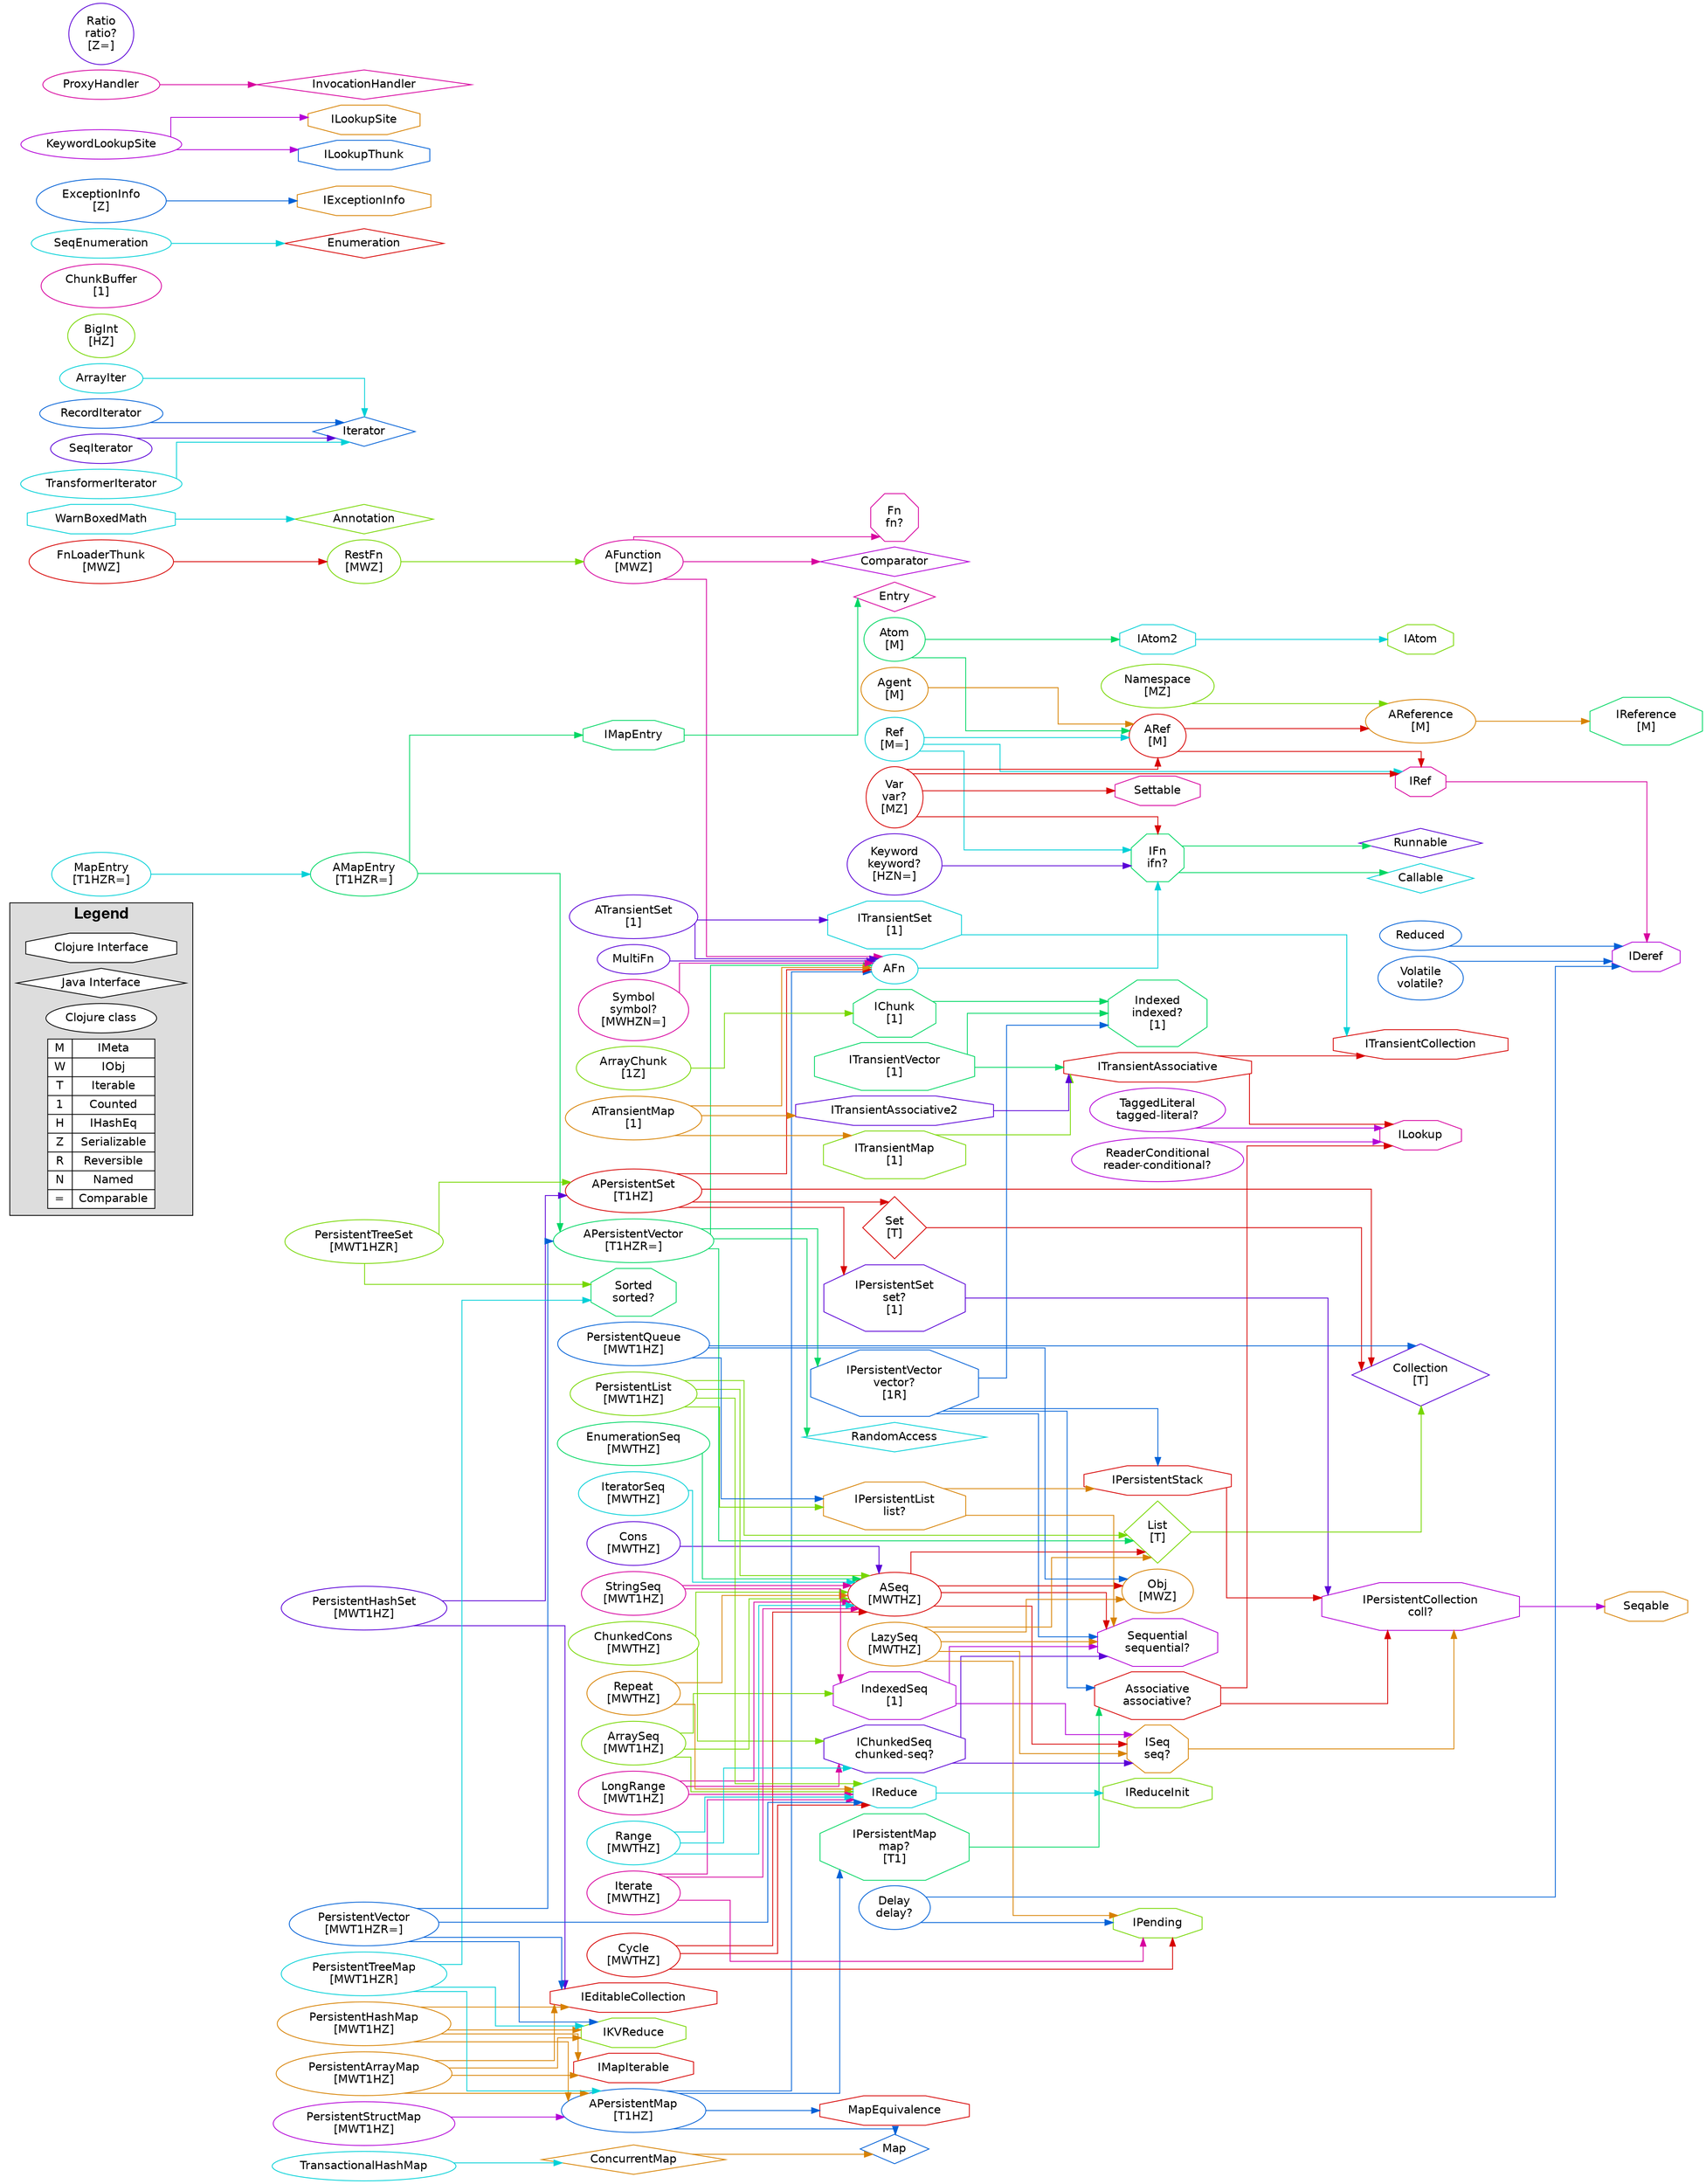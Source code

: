 digraph {
  rankdir=LR;
  dpi=55;
  nodesep=0.10;
  ranksep=1.2;
  mclimit=2500.0;
  node[ fontname=Helvetica shape=box ];
  splines=ortho;

  subgraph cluster_legend {
    label="Legend"
    fontname="Helvetica Bold"
    fontsize=19
    bgcolor="#dddddd"
    "Clojure Interface" [ shape=octagon fillcolor="#ffffff" style=filled ];
    "Java Interface" [ shape=diamond fillcolor="#ffffff" style=filled ];
    "Clojure class" [ shape=oval fillcolor="#ffffff" style=filled ];
    
    badges [
      shape=record
      style=filled
      fillcolor="#ffffff"
      label="{{M|W|T|1|H|Z|R|N|=}|{IMeta|IObj|Iterable|Counted|IHashEq|Serializable|Reversible|Named|Comparable}}"
    ]
  }
  "class clojure.lang.AFn" [ label="AFn" color="#00d0d7" shape="oval"];
  "class clojure.lang.AFn" -> "interface clojure.lang.IFn" [ color="#00d0d7" ];
  "class clojure.lang.AFunction" [ label="AFunction\n[MWZ]" color="#d7009e" shape="oval"];
  "class clojure.lang.AFunction" -> "class clojure.lang.AFn" [ color="#d7009e" ];
  "class clojure.lang.AFunction" -> "interface java.util.Comparator" [ color="#d7009e" ];
  "class clojure.lang.AFunction" -> "interface clojure.lang.Fn" [ color="#d7009e" ];
  "class clojure.lang.AMapEntry" [ label="AMapEntry\n[T1HZR=]" color="#00d764" shape="oval"];
  "class clojure.lang.AMapEntry" -> "class clojure.lang.APersistentVector" [ color="#00d764" ];
  "class clojure.lang.AMapEntry" -> "interface clojure.lang.IMapEntry" [ color="#00d764" ];
  "class clojure.lang.APersistentMap" [ label="APersistentMap\n[T1HZ]" color="#0061d7" shape="oval"];
  "class clojure.lang.APersistentMap" -> "class clojure.lang.AFn" [ color="#0061d7" ];
  "class clojure.lang.APersistentMap" -> "interface clojure.lang.IPersistentMap" [ color="#0061d7" ];
  "class clojure.lang.APersistentMap" -> "interface java.util.Map" [ color="#0061d7" ];
  "class clojure.lang.APersistentMap" -> "interface clojure.lang.MapEquivalence" [ color="#0061d7" ];
  "class clojure.lang.APersistentSet" [ label="APersistentSet\n[T1HZ]" color="#d70000" shape="oval"];
  "class clojure.lang.APersistentSet" -> "class clojure.lang.AFn" [ color="#d70000" ];
  "class clojure.lang.APersistentSet" -> "interface clojure.lang.IPersistentSet" [ color="#d70000" ];
  "class clojure.lang.APersistentSet" -> "interface java.util.Collection" [ color="#d70000" ];
  "class clojure.lang.APersistentSet" -> "interface java.util.Set" [ color="#d70000" ];
  "class clojure.lang.APersistentVector" [ label="APersistentVector\n[T1HZR=]" color="#00d764" shape="oval"];
  "class clojure.lang.APersistentVector" -> "class clojure.lang.AFn" [ color="#00d764" ];
  "class clojure.lang.APersistentVector" -> "interface clojure.lang.IPersistentVector" [ color="#00d764" ];
  "class clojure.lang.APersistentVector" -> "interface java.util.List" [ color="#00d764" ];
  "class clojure.lang.APersistentVector" -> "interface java.util.RandomAccess" [ color="#00d764" ];
  "class clojure.lang.ARef" [ label="ARef\n[M]" color="#d70000" shape="oval"];
  "class clojure.lang.ARef" -> "class clojure.lang.AReference" [ color="#d70000" ];
  "class clojure.lang.ARef" -> "interface clojure.lang.IRef" [ color="#d70000" ];
  "class clojure.lang.AReference" [ label="AReference\n[M]" color="#d78100" shape="oval"];
  "class clojure.lang.AReference" -> "interface clojure.lang.IReference" [ color="#d78100" ];
  "class clojure.lang.ASeq" [ label="ASeq\n[MWTHZ]" color="#d70000" shape="oval"];
  "class clojure.lang.ASeq" -> "class clojure.lang.Obj" [ color="#d70000" ];
  "class clojure.lang.ASeq" -> "interface clojure.lang.ISeq" [ color="#d70000" ];
  "class clojure.lang.ASeq" -> "interface clojure.lang.Sequential" [ color="#d70000" ];
  "class clojure.lang.ASeq" -> "interface java.util.List" [ color="#d70000" ];
  "class clojure.lang.ATransientMap" [ label="ATransientMap\n[1]" color="#d78100" shape="oval"];
  "class clojure.lang.ATransientMap" -> "class clojure.lang.AFn" [ color="#d78100" ];
  "class clojure.lang.ATransientMap" -> "interface clojure.lang.ITransientMap" [ color="#d78100" ];
  "class clojure.lang.ATransientMap" -> "interface clojure.lang.ITransientAssociative2" [ color="#d78100" ];
  "class clojure.lang.ATransientSet" [ label="ATransientSet\n[1]" color="#5a00d7" shape="oval"];
  "class clojure.lang.ATransientSet" -> "class clojure.lang.AFn" [ color="#5a00d7" ];
  "class clojure.lang.ATransientSet" -> "interface clojure.lang.ITransientSet" [ color="#5a00d7" ];
  "class clojure.lang.Agent" [ label="Agent\n[M]" color="#d78100" shape="oval"];
  "class clojure.lang.Agent" -> "class clojure.lang.ARef" [ color="#d78100" ];
  "interface java.lang.annotation.Annotation" [ label="Annotation" color="#76d700" shape="diamond"];
  "class clojure.lang.ArrayChunk" [ label="ArrayChunk\n[1Z]" color="#76d700" shape="oval"];
  "class clojure.lang.ArrayChunk" -> "interface clojure.lang.IChunk" [ color="#76d700" ];
  "class clojure.lang.ArrayIter" [ label="ArrayIter" color="#00d0d7" shape="oval"];
  "class clojure.lang.ArrayIter" -> "interface java.util.Iterator" [ color="#00d0d7" ];
  "class clojure.lang.ArraySeq" [ label="ArraySeq\n[MWT1HZ]" color="#76d700" shape="oval"];
  "class clojure.lang.ArraySeq" -> "class clojure.lang.ASeq" [ color="#76d700" ];
  "class clojure.lang.ArraySeq" -> "interface clojure.lang.IndexedSeq" [ color="#76d700" ];
  "class clojure.lang.ArraySeq" -> "interface clojure.lang.IReduce" [ color="#76d700" ];
  "interface clojure.lang.Associative" [ label="Associative\nassociative?" color="#d70000" shape="octagon"];
  "interface clojure.lang.Associative" -> "interface clojure.lang.IPersistentCollection" [ color="#d70000" ];
  "interface clojure.lang.Associative" -> "interface clojure.lang.ILookup" [ color="#d70000" ];
  "class clojure.lang.Atom" [ label="Atom\n[M]" color="#00d764" shape="oval"];
  "class clojure.lang.Atom" -> "class clojure.lang.ARef" [ color="#00d764" ];
  "class clojure.lang.Atom" -> "interface clojure.lang.IAtom2" [ color="#00d764" ];
  "class clojure.lang.BigInt" [ label="BigInt\n[HZ]" color="#76d700" shape="oval"];
  "interface java.util.concurrent.Callable" [ label="Callable" color="#00d0d7" shape="diamond"];
  "class clojure.lang.ChunkBuffer" [ label="ChunkBuffer\n[1]" color="#d7009e" shape="oval"];
  "class clojure.lang.ChunkedCons" [ label="ChunkedCons\n[MWTHZ]" color="#76d700" shape="oval"];
  "class clojure.lang.ChunkedCons" -> "class clojure.lang.ASeq" [ color="#76d700" ];
  "class clojure.lang.ChunkedCons" -> "interface clojure.lang.IChunkedSeq" [ color="#76d700" ];
  "interface java.util.Collection" [ label="Collection\n[T]" color="#5a00d7" shape="diamond"];
  "interface java.util.Comparator" [ label="Comparator" color="#b300d7" shape="diamond"];
  "interface java.util.concurrent.ConcurrentMap" [ label="ConcurrentMap" color="#d78100" shape="diamond"];
  "interface java.util.concurrent.ConcurrentMap" -> "interface java.util.Map" [ color="#d78100" ];
  "class clojure.lang.Cons" [ label="Cons\n[MWTHZ]" color="#5a00d7" shape="oval"];
  "class clojure.lang.Cons" -> "class clojure.lang.ASeq" [ color="#5a00d7" ];
  "class clojure.lang.Cycle" [ label="Cycle\n[MWTHZ]" color="#d70000" shape="oval"];
  "class clojure.lang.Cycle" -> "class clojure.lang.ASeq" [ color="#d70000" ];
  "class clojure.lang.Cycle" -> "interface clojure.lang.IReduce" [ color="#d70000" ];
  "class clojure.lang.Cycle" -> "interface clojure.lang.IPending" [ color="#d70000" ];
  "class clojure.lang.Delay" [ label="Delay\ndelay?" color="#0061d7" shape="oval"];
  "class clojure.lang.Delay" -> "interface clojure.lang.IDeref" [ color="#0061d7" ];
  "class clojure.lang.Delay" -> "interface clojure.lang.IPending" [ color="#0061d7" ];
  "interface java.util.Map$Entry" [ label="Entry" color="#d7009e" shape="diamond"];
  "interface java.util.Enumeration" [ label="Enumeration" color="#d70000" shape="diamond"];
  "class clojure.lang.EnumerationSeq" [ label="EnumerationSeq\n[MWTHZ]" color="#00d764" shape="oval"];
  "class clojure.lang.EnumerationSeq" -> "class clojure.lang.ASeq" [ color="#00d764" ];
  "class clojure.lang.ExceptionInfo" [ label="ExceptionInfo\n[Z]" color="#0061d7" shape="oval"];
  "class clojure.lang.ExceptionInfo" -> "interface clojure.lang.IExceptionInfo" [ color="#0061d7" ];
  "interface clojure.lang.Fn" [ label="Fn\nfn?" color="#d7009e" shape="octagon"];
  "class clojure.lang.FnLoaderThunk" [ label="FnLoaderThunk\n[MWZ]" color="#d70000" shape="oval"];
  "class clojure.lang.FnLoaderThunk" -> "class clojure.lang.RestFn" [ color="#d70000" ];
  "interface clojure.lang.IAtom" [ label="IAtom" color="#76d700" shape="octagon"];
  "interface clojure.lang.IAtom2" [ label="IAtom2" color="#00d0d7" shape="octagon"];
  "interface clojure.lang.IAtom2" -> "interface clojure.lang.IAtom" [ color="#00d0d7" ];
  "interface clojure.lang.IChunk" [ label="IChunk\n[1]" color="#00d764" shape="octagon"];
  "interface clojure.lang.IChunk" -> "interface clojure.lang.Indexed" [ color="#00d764" ];
  "interface clojure.lang.IChunkedSeq" [ label="IChunkedSeq\nchunked-seq?" color="#5a00d7" shape="octagon"];
  "interface clojure.lang.IChunkedSeq" -> "interface clojure.lang.ISeq" [ color="#5a00d7" ];
  "interface clojure.lang.IChunkedSeq" -> "interface clojure.lang.Sequential" [ color="#5a00d7" ];
  "interface clojure.lang.IDeref" [ label="IDeref" color="#b300d7" shape="octagon"];
  "interface clojure.lang.IEditableCollection" [ label="IEditableCollection" color="#d70000" shape="octagon"];
  "interface clojure.lang.IExceptionInfo" [ label="IExceptionInfo" color="#d78100" shape="octagon"];
  "interface clojure.lang.IFn" [ label="IFn\nifn?" color="#00d764" shape="octagon"];
  "interface clojure.lang.IFn" -> "interface java.util.concurrent.Callable" [ color="#00d764" ];
  "interface clojure.lang.IFn" -> "interface java.lang.Runnable" [ color="#00d764" ];
  "interface clojure.lang.IKVReduce" [ label="IKVReduce" color="#76d700" shape="octagon"];
  "interface clojure.lang.ILookup" [ label="ILookup" color="#d7009e" shape="octagon"];
  "interface clojure.lang.ILookupSite" [ label="ILookupSite" color="#d78100" shape="octagon"];
  "interface clojure.lang.ILookupThunk" [ label="ILookupThunk" color="#0061d7" shape="octagon"];
  "interface clojure.lang.IMapEntry" [ label="IMapEntry" color="#00d764" shape="octagon"];
  "interface clojure.lang.IMapEntry" -> "interface java.util.Map$Entry" [ color="#00d764" ];
  "interface clojure.lang.IMapIterable" [ label="IMapIterable" color="#d70000" shape="octagon"];
  "interface clojure.lang.IPending" [ label="IPending" color="#76d700" shape="octagon"];
  "interface clojure.lang.IPersistentCollection" [ label="IPersistentCollection\ncoll?" color="#b300d7" shape="octagon"];
  "interface clojure.lang.IPersistentCollection" -> "interface clojure.lang.Seqable" [ color="#b300d7" ];
  "interface clojure.lang.IPersistentList" [ label="IPersistentList\nlist?" color="#d78100" shape="octagon"];
  "interface clojure.lang.IPersistentList" -> "interface clojure.lang.Sequential" [ color="#d78100" ];
  "interface clojure.lang.IPersistentList" -> "interface clojure.lang.IPersistentStack" [ color="#d78100" ];
  "interface clojure.lang.IPersistentMap" [ label="IPersistentMap\nmap?\n[T1]" color="#00d764" shape="octagon"];
  "interface clojure.lang.IPersistentMap" -> "interface clojure.lang.Associative" [ color="#00d764" ];
  "interface clojure.lang.IPersistentSet" [ label="IPersistentSet\nset?\n[1]" color="#5a00d7" shape="octagon"];
  "interface clojure.lang.IPersistentSet" -> "interface clojure.lang.IPersistentCollection" [ color="#5a00d7" ];
  "interface clojure.lang.IPersistentStack" [ label="IPersistentStack" color="#d70000" shape="octagon"];
  "interface clojure.lang.IPersistentStack" -> "interface clojure.lang.IPersistentCollection" [ color="#d70000" ];
  "interface clojure.lang.IPersistentVector" [ label="IPersistentVector\nvector?\n[1R]" color="#0061d7" shape="octagon"];
  "interface clojure.lang.IPersistentVector" -> "interface clojure.lang.Associative" [ color="#0061d7" ];
  "interface clojure.lang.IPersistentVector" -> "interface clojure.lang.Sequential" [ color="#0061d7" ];
  "interface clojure.lang.IPersistentVector" -> "interface clojure.lang.IPersistentStack" [ color="#0061d7" ];
  "interface clojure.lang.IPersistentVector" -> "interface clojure.lang.Indexed" [ color="#0061d7" ];
  "interface clojure.lang.IReduce" [ label="IReduce" color="#00d0d7" shape="octagon"];
  "interface clojure.lang.IReduce" -> "interface clojure.lang.IReduceInit" [ color="#00d0d7" ];
  "interface clojure.lang.IReduceInit" [ label="IReduceInit" color="#76d700" shape="octagon"];
  "interface clojure.lang.IRef" [ label="IRef" color="#d7009e" shape="octagon"];
  "interface clojure.lang.IRef" -> "interface clojure.lang.IDeref" [ color="#d7009e" ];
  "interface clojure.lang.IReference" [ label="IReference\n[M]" color="#00d764" shape="octagon"];
  "interface clojure.lang.ISeq" [ label="ISeq\nseq?" color="#d78100" shape="octagon"];
  "interface clojure.lang.ISeq" -> "interface clojure.lang.IPersistentCollection" [ color="#d78100" ];
  "interface clojure.lang.ITransientAssociative" [ label="ITransientAssociative" color="#d70000" shape="octagon"];
  "interface clojure.lang.ITransientAssociative" -> "interface clojure.lang.ITransientCollection" [ color="#d70000" ];
  "interface clojure.lang.ITransientAssociative" -> "interface clojure.lang.ILookup" [ color="#d70000" ];
  "interface clojure.lang.ITransientAssociative2" [ label="ITransientAssociative2" color="#5a00d7" shape="octagon"];
  "interface clojure.lang.ITransientAssociative2" -> "interface clojure.lang.ITransientAssociative" [ color="#5a00d7" ];
  "interface clojure.lang.ITransientCollection" [ label="ITransientCollection" color="#d70000" shape="octagon"];
  "interface clojure.lang.ITransientMap" [ label="ITransientMap\n[1]" color="#76d700" shape="octagon"];
  "interface clojure.lang.ITransientMap" -> "interface clojure.lang.ITransientAssociative" [ color="#76d700" ];
  "interface clojure.lang.ITransientSet" [ label="ITransientSet\n[1]" color="#00d0d7" shape="octagon"];
  "interface clojure.lang.ITransientSet" -> "interface clojure.lang.ITransientCollection" [ color="#00d0d7" ];
  "interface clojure.lang.ITransientVector" [ label="ITransientVector\n[1]" color="#00d764" shape="octagon"];
  "interface clojure.lang.ITransientVector" -> "interface clojure.lang.ITransientAssociative" [ color="#00d764" ];
  "interface clojure.lang.ITransientVector" -> "interface clojure.lang.Indexed" [ color="#00d764" ];
  "interface clojure.lang.Indexed" [ label="Indexed\nindexed?\n[1]" color="#00d764" shape="octagon"];
  "interface clojure.lang.IndexedSeq" [ label="IndexedSeq\n[1]" color="#b300d7" shape="octagon"];
  "interface clojure.lang.IndexedSeq" -> "interface clojure.lang.ISeq" [ color="#b300d7" ];
  "interface clojure.lang.IndexedSeq" -> "interface clojure.lang.Sequential" [ color="#b300d7" ];
  "interface java.lang.reflect.InvocationHandler" [ label="InvocationHandler" color="#d7009e" shape="diamond"];
  "class clojure.lang.Iterate" [ label="Iterate\n[MWTHZ]" color="#d7009e" shape="oval"];
  "class clojure.lang.Iterate" -> "class clojure.lang.ASeq" [ color="#d7009e" ];
  "class clojure.lang.Iterate" -> "interface clojure.lang.IReduce" [ color="#d7009e" ];
  "class clojure.lang.Iterate" -> "interface clojure.lang.IPending" [ color="#d7009e" ];
  "interface java.util.Iterator" [ label="Iterator" color="#0061d7" shape="diamond"];
  "class clojure.lang.IteratorSeq" [ label="IteratorSeq\n[MWTHZ]" color="#00d0d7" shape="oval"];
  "class clojure.lang.IteratorSeq" -> "class clojure.lang.ASeq" [ color="#00d0d7" ];
  "class clojure.lang.Keyword" [ label="Keyword\nkeyword?\n[HZN=]" color="#5a00d7" shape="oval"];
  "class clojure.lang.Keyword" -> "interface clojure.lang.IFn" [ color="#5a00d7" ];
  "class clojure.lang.KeywordLookupSite" [ label="KeywordLookupSite" color="#b300d7" shape="oval"];
  "class clojure.lang.KeywordLookupSite" -> "interface clojure.lang.ILookupSite" [ color="#b300d7" ];
  "class clojure.lang.KeywordLookupSite" -> "interface clojure.lang.ILookupThunk" [ color="#b300d7" ];
  "class clojure.lang.LazySeq" [ label="LazySeq\n[MWTHZ]" color="#d78100" shape="oval"];
  "class clojure.lang.LazySeq" -> "class clojure.lang.Obj" [ color="#d78100" ];
  "class clojure.lang.LazySeq" -> "interface clojure.lang.ISeq" [ color="#d78100" ];
  "class clojure.lang.LazySeq" -> "interface clojure.lang.Sequential" [ color="#d78100" ];
  "class clojure.lang.LazySeq" -> "interface java.util.List" [ color="#d78100" ];
  "class clojure.lang.LazySeq" -> "interface clojure.lang.IPending" [ color="#d78100" ];
  "interface java.util.List" [ label="List\n[T]" color="#76d700" shape="diamond"];
  "interface java.util.List" -> "interface java.util.Collection" [ color="#76d700" ];
  "class clojure.lang.LongRange" [ label="LongRange\n[MWT1HZ]" color="#d7009e" shape="oval"];
  "class clojure.lang.LongRange" -> "class clojure.lang.ASeq" [ color="#d7009e" ];
  "class clojure.lang.LongRange" -> "interface clojure.lang.IChunkedSeq" [ color="#d7009e" ];
  "class clojure.lang.LongRange" -> "interface clojure.lang.IReduce" [ color="#d7009e" ];
  "interface java.util.Map" [ label="Map" color="#0061d7" shape="diamond"];
  "class clojure.lang.MapEntry" [ label="MapEntry\n[T1HZR=]" color="#00d0d7" shape="oval"];
  "class clojure.lang.MapEntry" -> "class clojure.lang.AMapEntry" [ color="#00d0d7" ];
  "interface clojure.lang.MapEquivalence" [ label="MapEquivalence" color="#d70000" shape="octagon"];
  "class clojure.lang.MultiFn" [ label="MultiFn" color="#5a00d7" shape="oval"];
  "class clojure.lang.MultiFn" -> "class clojure.lang.AFn" [ color="#5a00d7" ];
  "class clojure.lang.Namespace" [ label="Namespace\n[MZ]" color="#76d700" shape="oval"];
  "class clojure.lang.Namespace" -> "class clojure.lang.AReference" [ color="#76d700" ];
  "class clojure.lang.Obj" [ label="Obj\n[MWZ]" color="#d78100" shape="oval"];
  "class clojure.lang.PersistentArrayMap" [ label="PersistentArrayMap\n[MWT1HZ]" color="#d78100" shape="oval"];
  "class clojure.lang.PersistentArrayMap" -> "class clojure.lang.APersistentMap" [ color="#d78100" ];
  "class clojure.lang.PersistentArrayMap" -> "interface clojure.lang.IEditableCollection" [ color="#d78100" ];
  "class clojure.lang.PersistentArrayMap" -> "interface clojure.lang.IMapIterable" [ color="#d78100" ];
  "class clojure.lang.PersistentArrayMap" -> "interface clojure.lang.IKVReduce" [ color="#d78100" ];
  "class clojure.lang.PersistentHashMap" [ label="PersistentHashMap\n[MWT1HZ]" color="#d78100" shape="oval"];
  "class clojure.lang.PersistentHashMap" -> "class clojure.lang.APersistentMap" [ color="#d78100" ];
  "class clojure.lang.PersistentHashMap" -> "interface clojure.lang.IEditableCollection" [ color="#d78100" ];
  "class clojure.lang.PersistentHashMap" -> "interface clojure.lang.IMapIterable" [ color="#d78100" ];
  "class clojure.lang.PersistentHashMap" -> "interface clojure.lang.IKVReduce" [ color="#d78100" ];
  "class clojure.lang.PersistentHashSet" [ label="PersistentHashSet\n[MWT1HZ]" color="#5a00d7" shape="oval"];
  "class clojure.lang.PersistentHashSet" -> "class clojure.lang.APersistentSet" [ color="#5a00d7" ];
  "class clojure.lang.PersistentHashSet" -> "interface clojure.lang.IEditableCollection" [ color="#5a00d7" ];
  "class clojure.lang.PersistentList" [ label="PersistentList\n[MWT1HZ]" color="#76d700" shape="oval"];
  "class clojure.lang.PersistentList" -> "class clojure.lang.ASeq" [ color="#76d700" ];
  "class clojure.lang.PersistentList" -> "interface clojure.lang.IPersistentList" [ color="#76d700" ];
  "class clojure.lang.PersistentList" -> "interface clojure.lang.IReduce" [ color="#76d700" ];
  "class clojure.lang.PersistentList" -> "interface java.util.List" [ color="#76d700" ];
  "class clojure.lang.PersistentQueue" [ label="PersistentQueue\n[MWT1HZ]" color="#0061d7" shape="oval"];
  "class clojure.lang.PersistentQueue" -> "class clojure.lang.Obj" [ color="#0061d7" ];
  "class clojure.lang.PersistentQueue" -> "interface clojure.lang.IPersistentList" [ color="#0061d7" ];
  "class clojure.lang.PersistentQueue" -> "interface java.util.Collection" [ color="#0061d7" ];
  "class clojure.lang.PersistentStructMap" [ label="PersistentStructMap\n[MWT1HZ]" color="#b300d7" shape="oval"];
  "class clojure.lang.PersistentStructMap" -> "class clojure.lang.APersistentMap" [ color="#b300d7" ];
  "class clojure.lang.PersistentTreeMap" [ label="PersistentTreeMap\n[MWT1HZR]" color="#00d0d7" shape="oval"];
  "class clojure.lang.PersistentTreeMap" -> "class clojure.lang.APersistentMap" [ color="#00d0d7" ];
  "class clojure.lang.PersistentTreeMap" -> "interface clojure.lang.Sorted" [ color="#00d0d7" ];
  "class clojure.lang.PersistentTreeMap" -> "interface clojure.lang.IKVReduce" [ color="#00d0d7" ];
  "class clojure.lang.PersistentTreeSet" [ label="PersistentTreeSet\n[MWT1HZR]" color="#76d700" shape="oval"];
  "class clojure.lang.PersistentTreeSet" -> "class clojure.lang.APersistentSet" [ color="#76d700" ];
  "class clojure.lang.PersistentTreeSet" -> "interface clojure.lang.Sorted" [ color="#76d700" ];
  "class clojure.lang.PersistentVector" [ label="PersistentVector\n[MWT1HZR=]" color="#0061d7" shape="oval"];
  "class clojure.lang.PersistentVector" -> "class clojure.lang.APersistentVector" [ color="#0061d7" ];
  "class clojure.lang.PersistentVector" -> "interface clojure.lang.IEditableCollection" [ color="#0061d7" ];
  "class clojure.lang.PersistentVector" -> "interface clojure.lang.IReduce" [ color="#0061d7" ];
  "class clojure.lang.PersistentVector" -> "interface clojure.lang.IKVReduce" [ color="#0061d7" ];
  "class clojure.lang.ProxyHandler" [ label="ProxyHandler" color="#d7009e" shape="oval"];
  "class clojure.lang.ProxyHandler" -> "interface java.lang.reflect.InvocationHandler" [ color="#d7009e" ];
  "interface java.util.RandomAccess" [ label="RandomAccess" color="#00d0d7" shape="diamond"];
  "class clojure.lang.Range" [ label="Range\n[MWTHZ]" color="#00d0d7" shape="oval"];
  "class clojure.lang.Range" -> "class clojure.lang.ASeq" [ color="#00d0d7" ];
  "class clojure.lang.Range" -> "interface clojure.lang.IChunkedSeq" [ color="#00d0d7" ];
  "class clojure.lang.Range" -> "interface clojure.lang.IReduce" [ color="#00d0d7" ];
  "class clojure.lang.Ratio" [ label="Ratio\nratio?\n[Z=]" color="#5a00d7" shape="oval"];
  "class clojure.lang.ReaderConditional" [ label="ReaderConditional\nreader-conditional?" color="#b300d7" shape="oval"];
  "class clojure.lang.ReaderConditional" -> "interface clojure.lang.ILookup" [ color="#b300d7" ];
  "class clojure.lang.RecordIterator" [ label="RecordIterator" color="#0061d7" shape="oval"];
  "class clojure.lang.RecordIterator" -> "interface java.util.Iterator" [ color="#0061d7" ];
  "class clojure.lang.Reduced" [ label="Reduced" color="#0061d7" shape="oval"];
  "class clojure.lang.Reduced" -> "interface clojure.lang.IDeref" [ color="#0061d7" ];
  "class clojure.lang.Ref" [ label="Ref\n[M=]" color="#00d0d7" shape="oval"];
  "class clojure.lang.Ref" -> "class clojure.lang.ARef" [ color="#00d0d7" ];
  "class clojure.lang.Ref" -> "interface clojure.lang.IFn" [ color="#00d0d7" ];
  "class clojure.lang.Ref" -> "interface clojure.lang.IRef" [ color="#00d0d7" ];
  "class clojure.lang.Repeat" [ label="Repeat\n[MWTHZ]" color="#d78100" shape="oval"];
  "class clojure.lang.Repeat" -> "class clojure.lang.ASeq" [ color="#d78100" ];
  "class clojure.lang.Repeat" -> "interface clojure.lang.IReduce" [ color="#d78100" ];
  "class clojure.lang.RestFn" [ label="RestFn\n[MWZ]" color="#76d700" shape="oval"];
  "class clojure.lang.RestFn" -> "class clojure.lang.AFunction" [ color="#76d700" ];
  "interface java.lang.Runnable" [ label="Runnable" color="#5a00d7" shape="diamond"];
  "class clojure.lang.SeqEnumeration" [ label="SeqEnumeration" color="#00d0d7" shape="oval"];
  "class clojure.lang.SeqEnumeration" -> "interface java.util.Enumeration" [ color="#00d0d7" ];
  "class clojure.lang.SeqIterator" [ label="SeqIterator" color="#5a00d7" shape="oval"];
  "class clojure.lang.SeqIterator" -> "interface java.util.Iterator" [ color="#5a00d7" ];
  "interface clojure.lang.Seqable" [ label="Seqable" color="#d78100" shape="octagon"];
  "interface clojure.lang.Sequential" [ label="Sequential\nsequential?" color="#b300d7" shape="octagon"];
  "interface java.util.Set" [ label="Set\n[T]" color="#d70000" shape="diamond"];
  "interface java.util.Set" -> "interface java.util.Collection" [ color="#d70000" ];
  "interface clojure.lang.Settable" [ label="Settable" color="#d7009e" shape="octagon"];
  "interface clojure.lang.Sorted" [ label="Sorted\nsorted?" color="#00d764" shape="octagon"];
  "class clojure.lang.StringSeq" [ label="StringSeq\n[MWT1HZ]" color="#d7009e" shape="oval"];
  "class clojure.lang.StringSeq" -> "class clojure.lang.ASeq" [ color="#d7009e" ];
  "class clojure.lang.StringSeq" -> "interface clojure.lang.IndexedSeq" [ color="#d7009e" ];
  "class clojure.lang.Symbol" [ label="Symbol\nsymbol?\n[MWHZN=]" color="#d7009e" shape="oval"];
  "class clojure.lang.Symbol" -> "class clojure.lang.AFn" [ color="#d7009e" ];
  "class clojure.lang.TaggedLiteral" [ label="TaggedLiteral\ntagged-literal?" color="#b300d7" shape="oval"];
  "class clojure.lang.TaggedLiteral" -> "interface clojure.lang.ILookup" [ color="#b300d7" ];
  "class clojure.lang.TransactionalHashMap" [ label="TransactionalHashMap" color="#00d0d7" shape="oval"];
  "class clojure.lang.TransactionalHashMap" -> "interface java.util.concurrent.ConcurrentMap" [ color="#00d0d7" ];
  "class clojure.lang.TransformerIterator" [ label="TransformerIterator" color="#00d0d7" shape="oval"];
  "class clojure.lang.TransformerIterator" -> "interface java.util.Iterator" [ color="#00d0d7" ];
  "class clojure.lang.Var" [ label="Var\nvar?\n[MZ]" color="#d70000" shape="oval"];
  "class clojure.lang.Var" -> "class clojure.lang.ARef" [ color="#d70000" ];
  "class clojure.lang.Var" -> "interface clojure.lang.IFn" [ color="#d70000" ];
  "class clojure.lang.Var" -> "interface clojure.lang.IRef" [ color="#d70000" ];
  "class clojure.lang.Var" -> "interface clojure.lang.Settable" [ color="#d70000" ];
  "class clojure.lang.Volatile" [ label="Volatile\nvolatile?" color="#0061d7" shape="oval"];
  "class clojure.lang.Volatile" -> "interface clojure.lang.IDeref" [ color="#0061d7" ];
  "interface clojure.lang.WarnBoxedMath" [ label="WarnBoxedMath" color="#00d0d7" shape="octagon"];
  "interface clojure.lang.WarnBoxedMath" -> "interface java.lang.annotation.Annotation" [ color="#00d0d7" ];
}
